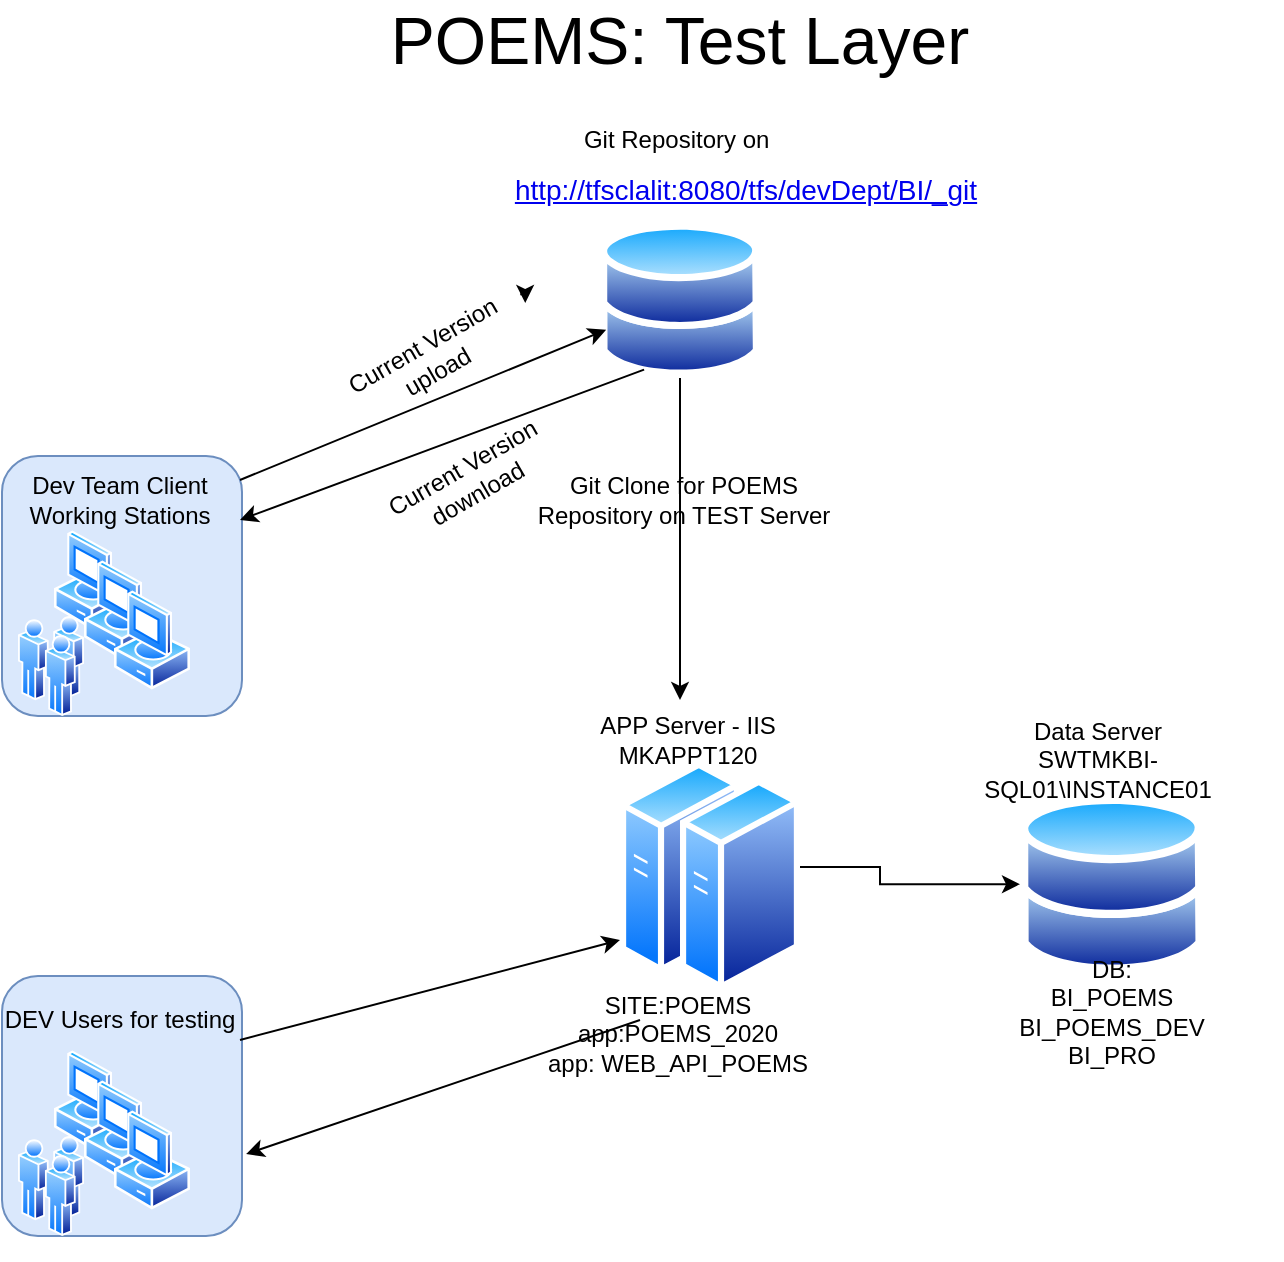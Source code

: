 <mxfile version="13.10.5" type="github">
  <diagram id="S1MZMkowrDpZxT971oYR" name="Page-1">
    <mxGraphModel dx="1182" dy="732" grid="1" gridSize="10" guides="1" tooltips="1" connect="1" arrows="1" fold="1" page="1" pageScale="1" pageWidth="827" pageHeight="1169" math="0" shadow="0">
      <root>
        <mxCell id="0" />
        <mxCell id="1" parent="0" />
        <mxCell id="GRu9Dr_bwwHHZLdOvdJI-1" value="" style="group" parent="1" vertex="1" connectable="0">
          <mxGeometry x="100" y="250" width="121" height="130" as="geometry" />
        </mxCell>
        <mxCell id="GRu9Dr_bwwHHZLdOvdJI-2" value="" style="group" parent="GRu9Dr_bwwHHZLdOvdJI-1" vertex="1" connectable="0">
          <mxGeometry x="27" y="25" width="94" height="105" as="geometry" />
        </mxCell>
        <mxCell id="GRu9Dr_bwwHHZLdOvdJI-3" value="" style="rounded=1;whiteSpace=wrap;html=1;fillColor=#dae8fc;strokeColor=#6c8ebf;" parent="GRu9Dr_bwwHHZLdOvdJI-2" vertex="1">
          <mxGeometry x="-26" y="-37" width="120" height="130" as="geometry" />
        </mxCell>
        <mxCell id="GRu9Dr_bwwHHZLdOvdJI-4" value="" style="aspect=fixed;perimeter=ellipsePerimeter;html=1;align=center;shadow=0;dashed=0;spacingTop=3;image;image=img/lib/active_directory/vista_client.svg;" parent="GRu9Dr_bwwHHZLdOvdJI-2" vertex="1">
          <mxGeometry width="38" height="50" as="geometry" />
        </mxCell>
        <mxCell id="GRu9Dr_bwwHHZLdOvdJI-5" value="" style="aspect=fixed;perimeter=ellipsePerimeter;html=1;align=center;shadow=0;dashed=0;spacingTop=3;image;image=img/lib/active_directory/vista_client.svg;" parent="GRu9Dr_bwwHHZLdOvdJI-2" vertex="1">
          <mxGeometry x="15" y="15" width="38" height="50" as="geometry" />
        </mxCell>
        <mxCell id="GRu9Dr_bwwHHZLdOvdJI-6" value="" style="aspect=fixed;perimeter=ellipsePerimeter;html=1;align=center;shadow=0;dashed=0;spacingTop=3;image;image=img/lib/active_directory/vista_client.svg;" parent="GRu9Dr_bwwHHZLdOvdJI-2" vertex="1">
          <mxGeometry x="30" y="30" width="38" height="50" as="geometry" />
        </mxCell>
        <mxCell id="GRu9Dr_bwwHHZLdOvdJI-7" value="" style="aspect=fixed;perimeter=ellipsePerimeter;html=1;align=center;shadow=0;dashed=0;spacingTop=3;image;image=img/lib/active_directory/users.svg;" parent="GRu9Dr_bwwHHZLdOvdJI-2" vertex="1">
          <mxGeometry x="-18" y="43" width="33" height="50" as="geometry" />
        </mxCell>
        <mxCell id="GRu9Dr_bwwHHZLdOvdJI-8" value="Dev Team Client Working Stations" style="text;html=1;strokeColor=none;fillColor=none;align=center;verticalAlign=middle;whiteSpace=wrap;rounded=0;" parent="GRu9Dr_bwwHHZLdOvdJI-1" vertex="1">
          <mxGeometry width="120" height="20" as="geometry" />
        </mxCell>
        <mxCell id="GRu9Dr_bwwHHZLdOvdJI-9" value="" style="aspect=fixed;perimeter=ellipsePerimeter;html=1;align=center;shadow=0;dashed=0;spacingTop=3;image;image=img/lib/active_directory/databases.svg;" parent="1" vertex="1">
          <mxGeometry x="400" y="120.6" width="80" height="78.4" as="geometry" />
        </mxCell>
        <mxCell id="GRu9Dr_bwwHHZLdOvdJI-10" value="Git Repository on&amp;nbsp;" style="text;html=1;strokeColor=none;fillColor=none;align=center;verticalAlign=middle;whiteSpace=wrap;rounded=0;" parent="1" vertex="1">
          <mxGeometry x="355" y="70" width="170" height="20" as="geometry" />
        </mxCell>
        <mxCell id="GRu9Dr_bwwHHZLdOvdJI-11" value="&lt;div style=&quot;box-sizing: border-box ; font-family: &amp;#34;segoe ui&amp;#34; , , &amp;#34;apple color emoji&amp;#34; , &amp;#34;segoe ui emoji&amp;#34; , sans-serif ; font-size: 14px&quot;&gt;&lt;a href=&quot;http://mkapp004:4800/Bonobo.Git.Server/Repository/&quot; title=&quot;http://mkapp004:4800/bonobo.git.server/repository/&quot;&gt;http://tfsclalit:8080/tfs/devDept/BI/_git&lt;/a&gt;&lt;br&gt;&lt;/div&gt;" style="text;html=1;strokeColor=none;fillColor=none;align=center;verticalAlign=middle;whiteSpace=wrap;rounded=0;" parent="1" vertex="1">
          <mxGeometry x="290" y="100" width="366" height="10" as="geometry" />
        </mxCell>
        <mxCell id="GRu9Dr_bwwHHZLdOvdJI-12" value="" style="endArrow=classic;html=1;exitX=1;exitY=0;exitDx=0;exitDy=0;" parent="1" source="GRu9Dr_bwwHHZLdOvdJI-8" target="GRu9Dr_bwwHHZLdOvdJI-9" edge="1">
          <mxGeometry width="50" height="50" relative="1" as="geometry">
            <mxPoint x="390" y="360" as="sourcePoint" />
            <mxPoint x="460" y="330" as="targetPoint" />
          </mxGeometry>
        </mxCell>
        <mxCell id="GRu9Dr_bwwHHZLdOvdJI-13" value="Current Version upload" style="text;html=1;strokeColor=none;fillColor=none;align=center;verticalAlign=middle;whiteSpace=wrap;rounded=0;rotation=-30;" parent="1" vertex="1">
          <mxGeometry x="260" y="179" width="110" height="20" as="geometry" />
        </mxCell>
        <mxCell id="GRu9Dr_bwwHHZLdOvdJI-14" style="edgeStyle=orthogonalEdgeStyle;rounded=0;orthogonalLoop=1;jettySize=auto;html=1;exitX=1;exitY=0.25;exitDx=0;exitDy=0;entryX=1;entryY=0.5;entryDx=0;entryDy=0;" parent="1" source="GRu9Dr_bwwHHZLdOvdJI-13" target="GRu9Dr_bwwHHZLdOvdJI-13" edge="1">
          <mxGeometry relative="1" as="geometry" />
        </mxCell>
        <mxCell id="GRu9Dr_bwwHHZLdOvdJI-15" value="" style="endArrow=classic;html=1;exitX=0.25;exitY=1;exitDx=0;exitDy=0;entryX=1;entryY=1;entryDx=0;entryDy=0;" parent="1" source="GRu9Dr_bwwHHZLdOvdJI-9" target="GRu9Dr_bwwHHZLdOvdJI-8" edge="1">
          <mxGeometry width="50" height="50" relative="1" as="geometry">
            <mxPoint x="390" y="350" as="sourcePoint" />
            <mxPoint x="440" y="300" as="targetPoint" />
          </mxGeometry>
        </mxCell>
        <mxCell id="GRu9Dr_bwwHHZLdOvdJI-16" value="Current Version download" style="text;html=1;strokeColor=none;fillColor=none;align=center;verticalAlign=middle;whiteSpace=wrap;rounded=0;rotation=-30;" parent="1" vertex="1">
          <mxGeometry x="280" y="240" width="110" height="20" as="geometry" />
        </mxCell>
        <mxCell id="GRu9Dr_bwwHHZLdOvdJI-17" style="edgeStyle=orthogonalEdgeStyle;rounded=0;orthogonalLoop=1;jettySize=auto;html=1;" parent="1" source="GRu9Dr_bwwHHZLdOvdJI-18" target="GRu9Dr_bwwHHZLdOvdJI-35" edge="1">
          <mxGeometry relative="1" as="geometry" />
        </mxCell>
        <mxCell id="GRu9Dr_bwwHHZLdOvdJI-18" value="" style="aspect=fixed;perimeter=ellipsePerimeter;html=1;align=center;shadow=0;dashed=0;spacingTop=3;image;image=img/lib/active_directory/generic_server.svg;" parent="1" vertex="1">
          <mxGeometry x="410" y="390" width="60" height="107.14" as="geometry" />
        </mxCell>
        <mxCell id="GRu9Dr_bwwHHZLdOvdJI-23" value="" style="group" parent="1" vertex="1" connectable="0">
          <mxGeometry x="100" y="510" width="121" height="130" as="geometry" />
        </mxCell>
        <mxCell id="GRu9Dr_bwwHHZLdOvdJI-24" value="" style="group" parent="GRu9Dr_bwwHHZLdOvdJI-23" vertex="1" connectable="0">
          <mxGeometry x="27" y="25" width="94" height="105" as="geometry" />
        </mxCell>
        <mxCell id="GRu9Dr_bwwHHZLdOvdJI-25" value="" style="rounded=1;whiteSpace=wrap;html=1;fillColor=#dae8fc;strokeColor=#6c8ebf;" parent="GRu9Dr_bwwHHZLdOvdJI-24" vertex="1">
          <mxGeometry x="-26" y="-37" width="120" height="130" as="geometry" />
        </mxCell>
        <mxCell id="GRu9Dr_bwwHHZLdOvdJI-26" value="" style="aspect=fixed;perimeter=ellipsePerimeter;html=1;align=center;shadow=0;dashed=0;spacingTop=3;image;image=img/lib/active_directory/vista_client.svg;" parent="GRu9Dr_bwwHHZLdOvdJI-24" vertex="1">
          <mxGeometry width="38" height="50" as="geometry" />
        </mxCell>
        <mxCell id="GRu9Dr_bwwHHZLdOvdJI-27" value="" style="aspect=fixed;perimeter=ellipsePerimeter;html=1;align=center;shadow=0;dashed=0;spacingTop=3;image;image=img/lib/active_directory/vista_client.svg;" parent="GRu9Dr_bwwHHZLdOvdJI-24" vertex="1">
          <mxGeometry x="15" y="15" width="38" height="50" as="geometry" />
        </mxCell>
        <mxCell id="GRu9Dr_bwwHHZLdOvdJI-28" value="" style="aspect=fixed;perimeter=ellipsePerimeter;html=1;align=center;shadow=0;dashed=0;spacingTop=3;image;image=img/lib/active_directory/vista_client.svg;" parent="GRu9Dr_bwwHHZLdOvdJI-24" vertex="1">
          <mxGeometry x="30" y="30" width="38" height="50" as="geometry" />
        </mxCell>
        <mxCell id="GRu9Dr_bwwHHZLdOvdJI-29" value="" style="aspect=fixed;perimeter=ellipsePerimeter;html=1;align=center;shadow=0;dashed=0;spacingTop=3;image;image=img/lib/active_directory/users.svg;" parent="GRu9Dr_bwwHHZLdOvdJI-24" vertex="1">
          <mxGeometry x="-18" y="43" width="33" height="50" as="geometry" />
        </mxCell>
        <mxCell id="GRu9Dr_bwwHHZLdOvdJI-30" value="DEV Users for testing" style="text;html=1;strokeColor=none;fillColor=none;align=center;verticalAlign=middle;whiteSpace=wrap;rounded=0;" parent="GRu9Dr_bwwHHZLdOvdJI-23" vertex="1">
          <mxGeometry width="120" height="20" as="geometry" />
        </mxCell>
        <mxCell id="GRu9Dr_bwwHHZLdOvdJI-31" value="" style="endArrow=classic;html=1;exitX=1;exitY=1;exitDx=0;exitDy=0;" parent="1" source="GRu9Dr_bwwHHZLdOvdJI-30" edge="1">
          <mxGeometry width="50" height="50" relative="1" as="geometry">
            <mxPoint x="390" y="340" as="sourcePoint" />
            <mxPoint x="410" y="480" as="targetPoint" />
          </mxGeometry>
        </mxCell>
        <mxCell id="GRu9Dr_bwwHHZLdOvdJI-32" value="" style="endArrow=classic;html=1;entryX=1.017;entryY=0.685;entryDx=0;entryDy=0;entryPerimeter=0;" parent="1" target="GRu9Dr_bwwHHZLdOvdJI-25" edge="1">
          <mxGeometry width="50" height="50" relative="1" as="geometry">
            <mxPoint x="420" y="520" as="sourcePoint" />
            <mxPoint x="440" y="290" as="targetPoint" />
          </mxGeometry>
        </mxCell>
        <mxCell id="GRu9Dr_bwwHHZLdOvdJI-33" value="" style="endArrow=classic;html=1;" parent="1" source="GRu9Dr_bwwHHZLdOvdJI-9" edge="1">
          <mxGeometry width="50" height="50" relative="1" as="geometry">
            <mxPoint x="390" y="340" as="sourcePoint" />
            <mxPoint x="440" y="360" as="targetPoint" />
          </mxGeometry>
        </mxCell>
        <mxCell id="GRu9Dr_bwwHHZLdOvdJI-34" value="Git Clone for POEMS Repository on TEST Server" style="text;html=1;strokeColor=none;fillColor=none;align=center;verticalAlign=middle;whiteSpace=wrap;rounded=0;" parent="1" vertex="1">
          <mxGeometry x="357" y="250" width="170" height="20" as="geometry" />
        </mxCell>
        <mxCell id="GRu9Dr_bwwHHZLdOvdJI-35" value="" style="aspect=fixed;perimeter=ellipsePerimeter;html=1;align=center;shadow=0;dashed=0;spacingTop=3;image;image=img/lib/active_directory/databases.svg;" parent="1" vertex="1">
          <mxGeometry x="610" y="407.14" width="91.84" height="90" as="geometry" />
        </mxCell>
        <mxCell id="GRu9Dr_bwwHHZLdOvdJI-36" value="Data Server&lt;br&gt;SWTMKBI-SQL01\INSTANCE01" style="text;html=1;strokeColor=none;fillColor=none;align=center;verticalAlign=middle;whiteSpace=wrap;rounded=0;" parent="1" vertex="1">
          <mxGeometry x="564" y="380" width="170" height="20" as="geometry" />
        </mxCell>
        <mxCell id="GRu9Dr_bwwHHZLdOvdJI-37" value="DB:&lt;br&gt;BI_POEMS&lt;br&gt;BI_POEMS_DEV&lt;br&gt;BI_PRO" style="text;html=1;strokeColor=none;fillColor=none;align=center;verticalAlign=middle;whiteSpace=wrap;rounded=0;" parent="1" vertex="1">
          <mxGeometry x="570.92" y="506.14" width="170" height="20" as="geometry" />
        </mxCell>
        <mxCell id="_0kO8IcrxBATdOpaD8Rz-1" value="POEMS: Test Layer" style="text;html=1;strokeColor=none;fillColor=none;align=center;verticalAlign=middle;whiteSpace=wrap;rounded=0;fontSize=33;" parent="1" vertex="1">
          <mxGeometry x="190" y="20" width="500" height="20" as="geometry" />
        </mxCell>
        <mxCell id="WM6R3URQnMLnYJnTFzl9-1" value="" style="aspect=fixed;perimeter=ellipsePerimeter;html=1;align=center;shadow=0;dashed=0;spacingTop=3;image;image=img/lib/active_directory/generic_server.svg;" vertex="1" parent="1">
          <mxGeometry x="440" y="398.57" width="60" height="107.14" as="geometry" />
        </mxCell>
        <mxCell id="WM6R3URQnMLnYJnTFzl9-2" value="APP Server - IIS&lt;br&gt;MKAPPT120" style="text;html=1;strokeColor=none;fillColor=none;align=center;verticalAlign=middle;whiteSpace=wrap;rounded=0;" vertex="1" parent="1">
          <mxGeometry x="359" y="370" width="170" height="20" as="geometry" />
        </mxCell>
        <mxCell id="WM6R3URQnMLnYJnTFzl9-3" value="SITE:POEMS&lt;br&gt;app:POEMS_2020&lt;br&gt;app: WEB_API_POEMS" style="text;html=1;strokeColor=none;fillColor=none;align=center;verticalAlign=middle;whiteSpace=wrap;rounded=0;" vertex="1" parent="1">
          <mxGeometry x="354" y="517.14" width="170" height="20" as="geometry" />
        </mxCell>
      </root>
    </mxGraphModel>
  </diagram>
</mxfile>
